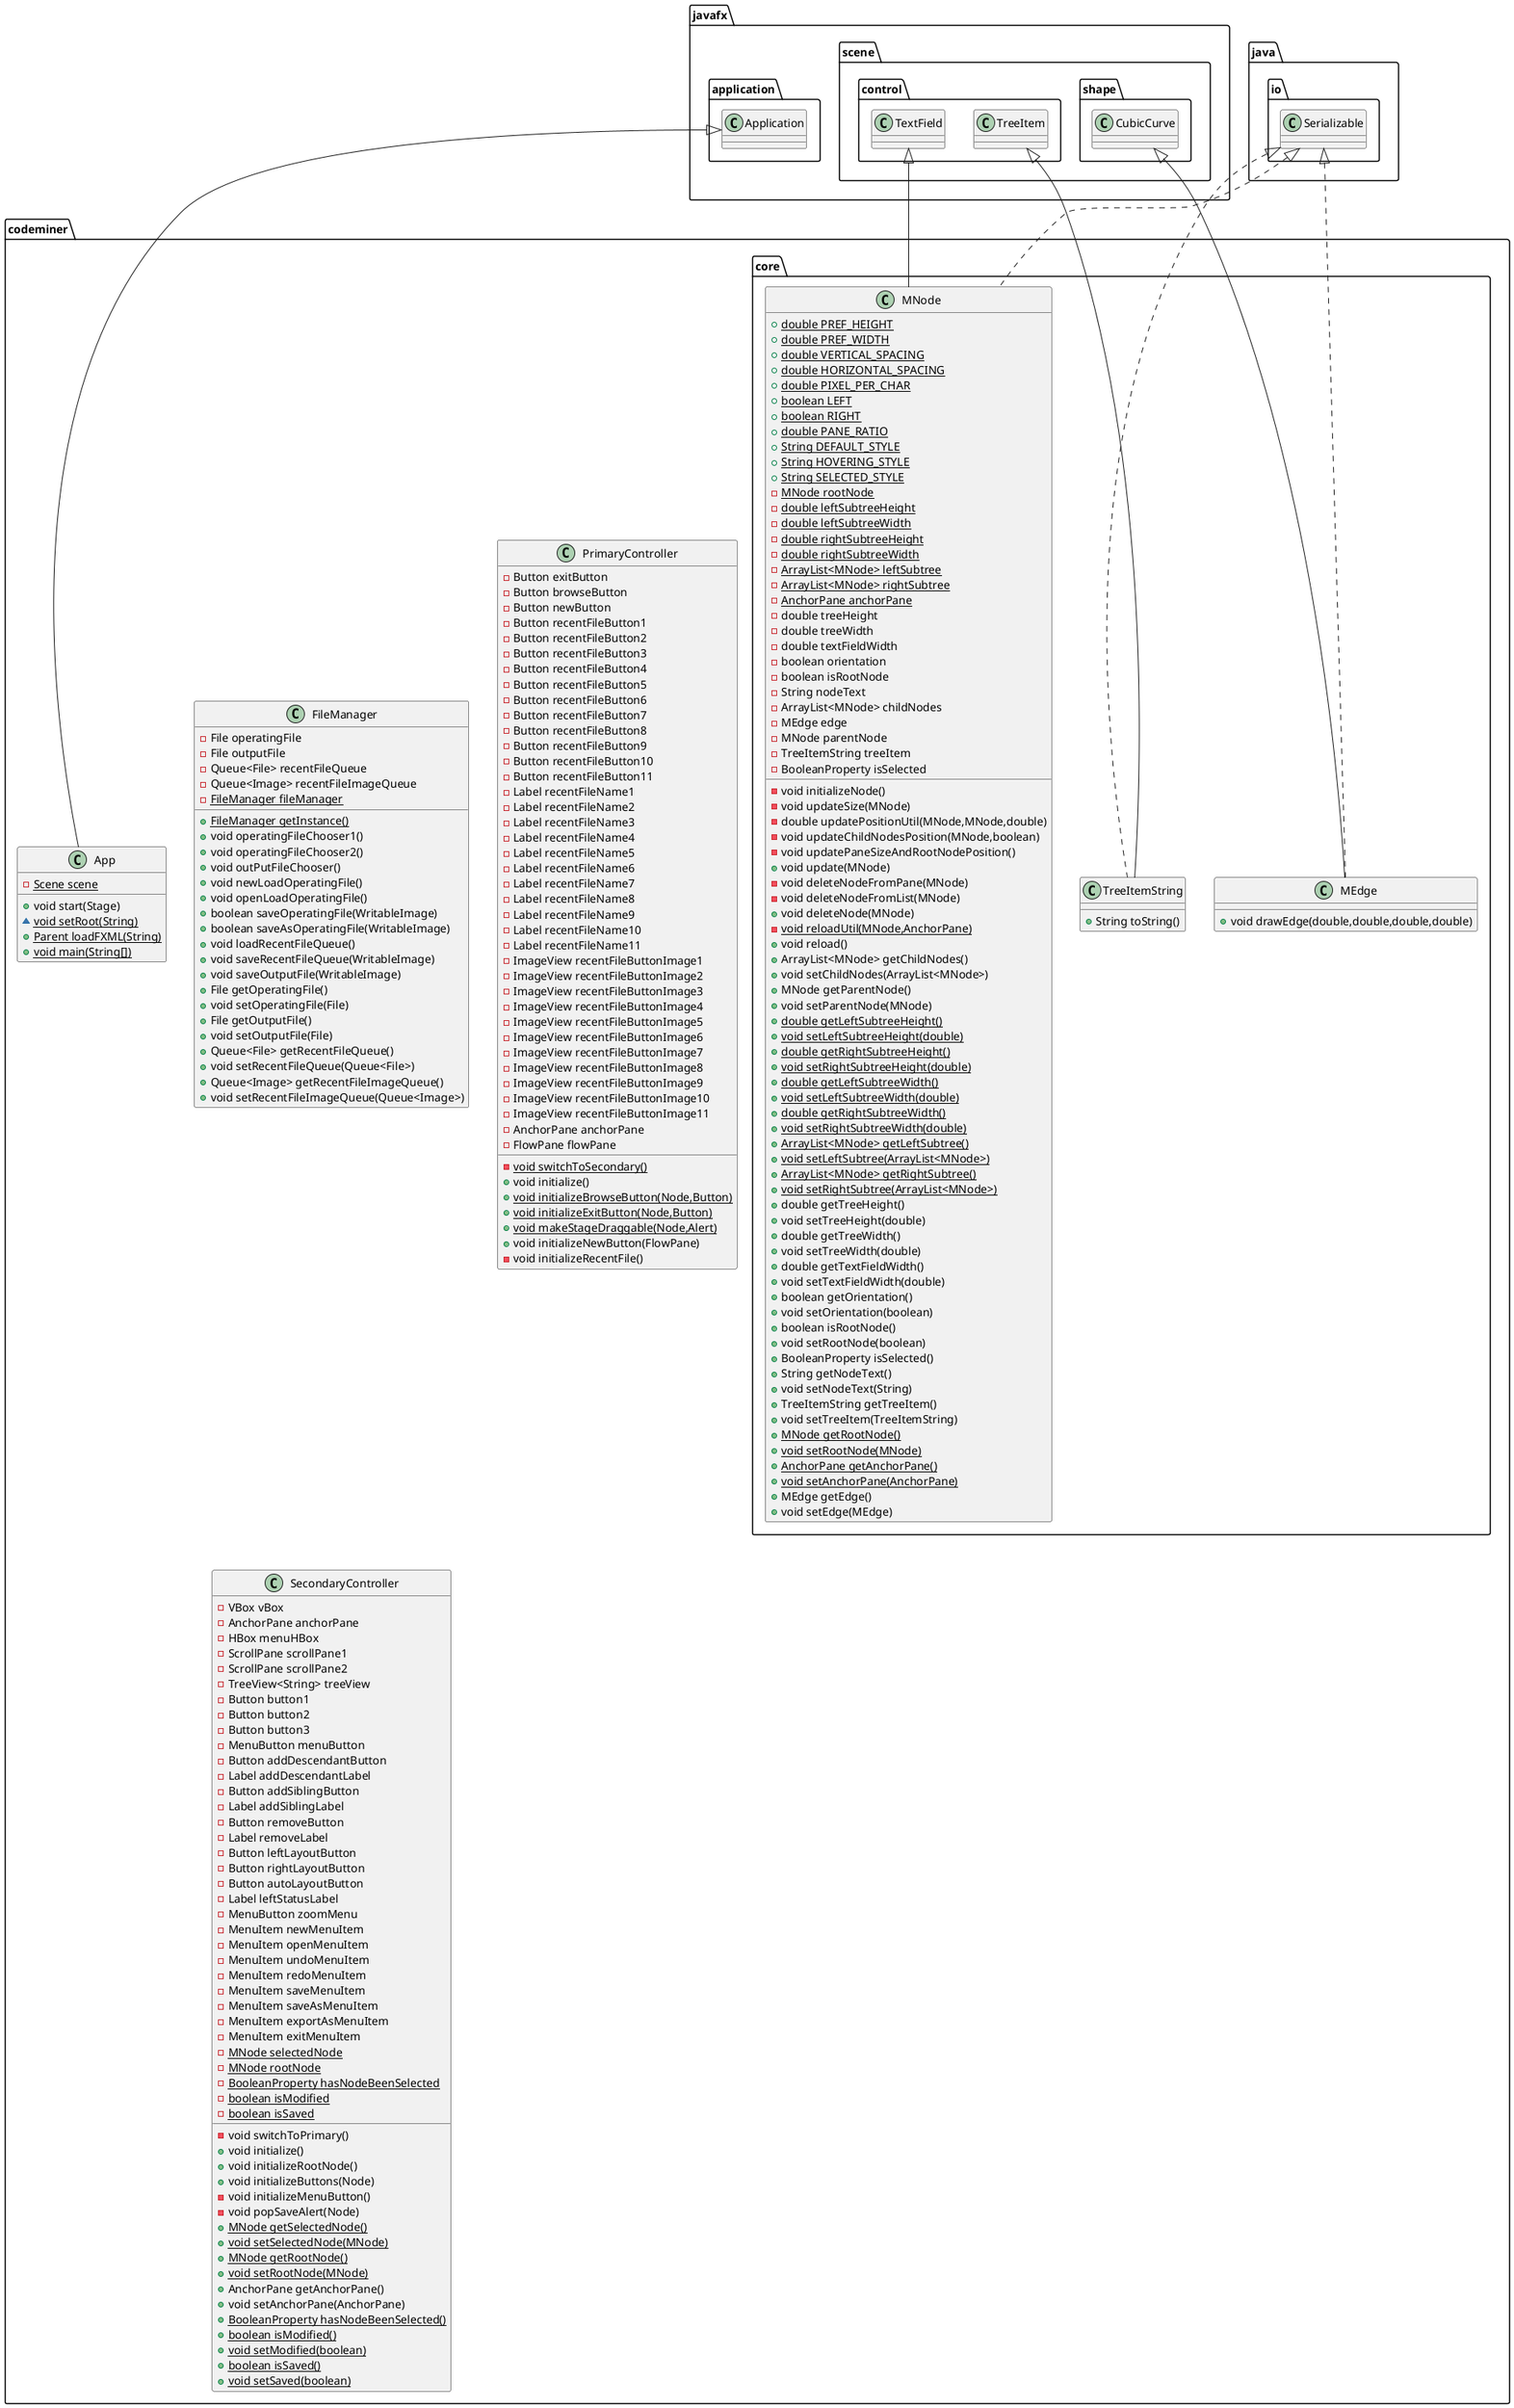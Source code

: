 @startuml
class codeminer.FileManager {
- File operatingFile
- File outputFile
- Queue<File> recentFileQueue
- Queue<Image> recentFileImageQueue
- {static} FileManager fileManager
+ {static} FileManager getInstance()
+ void operatingFileChooser1()
+ void operatingFileChooser2()
+ void outPutFileChooser()
+ void newLoadOperatingFile()
+ void openLoadOperatingFile()
+ boolean saveOperatingFile(WritableImage)
+ boolean saveAsOperatingFile(WritableImage)
+ void loadRecentFileQueue()
+ void saveRecentFileQueue(WritableImage)
+ void saveOutputFile(WritableImage)
+ File getOperatingFile()
+ void setOperatingFile(File)
+ File getOutputFile()
+ void setOutputFile(File)
+ Queue<File> getRecentFileQueue()
+ void setRecentFileQueue(Queue<File>)
+ Queue<Image> getRecentFileImageQueue()
+ void setRecentFileImageQueue(Queue<Image>)
}
class codeminer.App {
- {static} Scene scene
+ void start(Stage)
~ {static} void setRoot(String)
+ {static} Parent loadFXML(String)
+ {static} void main(String[])
}
class codeminer.PrimaryController {
- Button exitButton
- Button browseButton
- Button newButton
- Button recentFileButton1
- Button recentFileButton2
- Button recentFileButton3
- Button recentFileButton4
- Button recentFileButton5
- Button recentFileButton6
- Button recentFileButton7
- Button recentFileButton8
- Button recentFileButton9
- Button recentFileButton10
- Button recentFileButton11
- Label recentFileName1
- Label recentFileName2
- Label recentFileName3
- Label recentFileName4
- Label recentFileName5
- Label recentFileName6
- Label recentFileName7
- Label recentFileName8
- Label recentFileName9
- Label recentFileName10
- Label recentFileName11
- ImageView recentFileButtonImage1
- ImageView recentFileButtonImage2
- ImageView recentFileButtonImage3
- ImageView recentFileButtonImage4
- ImageView recentFileButtonImage5
- ImageView recentFileButtonImage6
- ImageView recentFileButtonImage7
- ImageView recentFileButtonImage8
- ImageView recentFileButtonImage9
- ImageView recentFileButtonImage10
- ImageView recentFileButtonImage11
- AnchorPane anchorPane
- FlowPane flowPane
- {static} void switchToSecondary()
+ void initialize()
+ {static} void initializeBrowseButton(Node,Button)
+ {static} void initializeExitButton(Node,Button)
+ {static} void makeStageDraggable(Node,Alert)
+ void initializeNewButton(FlowPane)
- void initializeRecentFile()
}
class codeminer.core.MEdge {
+ void drawEdge(double,double,double,double)
}
class codeminer.SecondaryController {
- VBox vBox
- AnchorPane anchorPane
- HBox menuHBox
- ScrollPane scrollPane1
- ScrollPane scrollPane2
- TreeView<String> treeView
- Button button1
- Button button2
- Button button3
- MenuButton menuButton
- Button addDescendantButton
- Label addDescendantLabel
- Button addSiblingButton
- Label addSiblingLabel
- Button removeButton
- Label removeLabel
- Button leftLayoutButton
- Button rightLayoutButton
- Button autoLayoutButton
- Label leftStatusLabel
- MenuButton zoomMenu
- MenuItem newMenuItem
- MenuItem openMenuItem
- MenuItem undoMenuItem
- MenuItem redoMenuItem
- MenuItem saveMenuItem
- MenuItem saveAsMenuItem
- MenuItem exportAsMenuItem
- MenuItem exitMenuItem
- {static} MNode selectedNode
- {static} MNode rootNode
- {static} BooleanProperty hasNodeBeenSelected
- {static} boolean isModified
- {static} boolean isSaved
- void switchToPrimary()
+ void initialize()
+ void initializeRootNode()
+ void initializeButtons(Node)
- void initializeMenuButton()
- void popSaveAlert(Node)
+ {static} MNode getSelectedNode()
+ {static} void setSelectedNode(MNode)
+ {static} MNode getRootNode()
+ {static} void setRootNode(MNode)
+ AnchorPane getAnchorPane()
+ void setAnchorPane(AnchorPane)
+ {static} BooleanProperty hasNodeBeenSelected()
+ {static} boolean isModified()
+ {static} void setModified(boolean)
+ {static} boolean isSaved()
+ {static} void setSaved(boolean)
}
class codeminer.core.MNode {
+ {static} double PREF_HEIGHT
+ {static} double PREF_WIDTH
+ {static} double VERTICAL_SPACING
+ {static} double HORIZONTAL_SPACING
+ {static} double PIXEL_PER_CHAR
+ {static} boolean LEFT
+ {static} boolean RIGHT
+ {static} double PANE_RATIO
+ {static} String DEFAULT_STYLE
+ {static} String HOVERING_STYLE
+ {static} String SELECTED_STYLE
- {static} MNode rootNode
- {static} double leftSubtreeHeight
- {static} double leftSubtreeWidth
- {static} double rightSubtreeHeight
- {static} double rightSubtreeWidth
- {static} ArrayList<MNode> leftSubtree
- {static} ArrayList<MNode> rightSubtree
- {static} AnchorPane anchorPane
- double treeHeight
- double treeWidth
- double textFieldWidth
- boolean orientation
- boolean isRootNode
- String nodeText
- ArrayList<MNode> childNodes
- MEdge edge
- MNode parentNode
- TreeItemString treeItem
- BooleanProperty isSelected
- void initializeNode()
- void updateSize(MNode)
- double updatePositionUtil(MNode,MNode,double)
- void updateChildNodesPosition(MNode,boolean)
- void updatePaneSizeAndRootNodePosition()
+ void update(MNode)
- void deleteNodeFromPane(MNode)
- void deleteNodeFromList(MNode)
+ void deleteNode(MNode)
- {static} void reloadUtil(MNode,AnchorPane)
+ void reload()
+ ArrayList<MNode> getChildNodes()
+ void setChildNodes(ArrayList<MNode>)
+ MNode getParentNode()
+ void setParentNode(MNode)
+ {static} double getLeftSubtreeHeight()
+ {static} void setLeftSubtreeHeight(double)
+ {static} double getRightSubtreeHeight()
+ {static} void setRightSubtreeHeight(double)
+ {static} double getLeftSubtreeWidth()
+ {static} void setLeftSubtreeWidth(double)
+ {static} double getRightSubtreeWidth()
+ {static} void setRightSubtreeWidth(double)
+ {static} ArrayList<MNode> getLeftSubtree()
+ {static} void setLeftSubtree(ArrayList<MNode>)
+ {static} ArrayList<MNode> getRightSubtree()
+ {static} void setRightSubtree(ArrayList<MNode>)
+ double getTreeHeight()
+ void setTreeHeight(double)
+ double getTreeWidth()
+ void setTreeWidth(double)
+ double getTextFieldWidth()
+ void setTextFieldWidth(double)
+ boolean getOrientation()
+ void setOrientation(boolean)
+ boolean isRootNode()
+ void setRootNode(boolean)
+ BooleanProperty isSelected()
+ String getNodeText()
+ void setNodeText(String)
+ TreeItemString getTreeItem()
+ void setTreeItem(TreeItemString)
+ {static} MNode getRootNode()
+ {static} void setRootNode(MNode)
+ {static} AnchorPane getAnchorPane()
+ {static} void setAnchorPane(AnchorPane)
+ MEdge getEdge()
+ void setEdge(MEdge)
}
class codeminer.core.TreeItemString {
+ String toString()
}


javafx.application.Application <|-- codeminer.App
java.io.Serializable <|.. codeminer.core.MEdge
javafx.scene.shape.CubicCurve <|-- codeminer.core.MEdge
java.io.Serializable <|.. codeminer.core.MNode
javafx.scene.control.TextField <|-- codeminer.core.MNode
java.io.Serializable <|.. codeminer.core.TreeItemString
javafx.scene.control.TreeItem <|-- codeminer.core.TreeItemString
@enduml